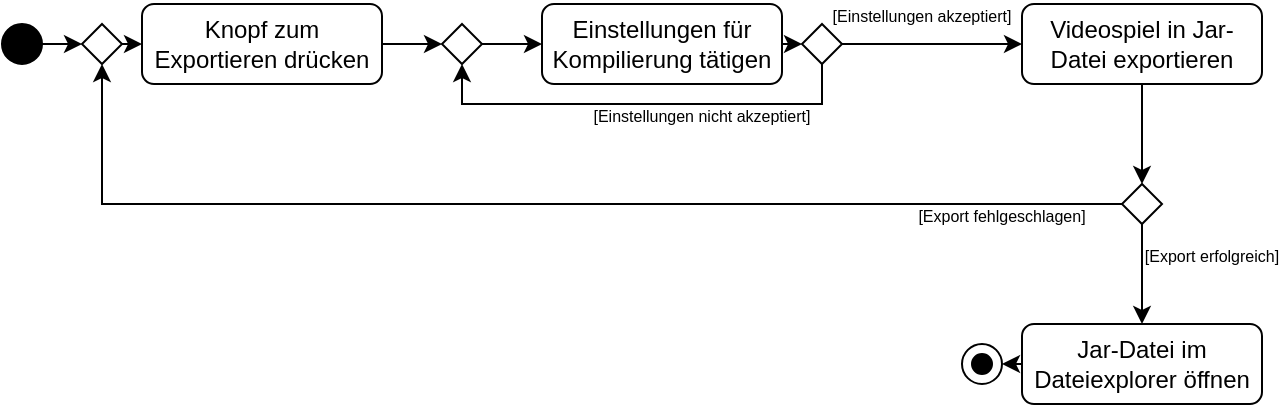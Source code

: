 <mxfile version="22.0.8" type="device">
  <diagram name="Seite-1" id="RIMdOpr2lOWzrgXlLLmI">
    <mxGraphModel dx="792" dy="429" grid="1" gridSize="10" guides="1" tooltips="1" connect="1" arrows="1" fold="1" page="1" pageScale="1" pageWidth="827" pageHeight="1169" background="none" math="0" shadow="0">
      <root>
        <mxCell id="0" />
        <mxCell id="1" parent="0" />
        <mxCell id="8ycK_79fRJv6SBO_BKyE-65" style="edgeStyle=orthogonalEdgeStyle;rounded=0;orthogonalLoop=1;jettySize=auto;html=1;exitX=1;exitY=0.5;exitDx=0;exitDy=0;entryX=0;entryY=0.5;entryDx=0;entryDy=0;" edge="1" parent="1" source="8ycK_79fRJv6SBO_BKyE-1" target="8ycK_79fRJv6SBO_BKyE-63">
          <mxGeometry relative="1" as="geometry" />
        </mxCell>
        <mxCell id="8ycK_79fRJv6SBO_BKyE-1" value="" style="ellipse;whiteSpace=wrap;html=1;aspect=fixed;fillColor=#000000;" vertex="1" parent="1">
          <mxGeometry x="50" y="50" width="20" height="20" as="geometry" />
        </mxCell>
        <mxCell id="8ycK_79fRJv6SBO_BKyE-62" style="edgeStyle=orthogonalEdgeStyle;rounded=0;orthogonalLoop=1;jettySize=auto;html=1;exitX=1;exitY=0.5;exitDx=0;exitDy=0;entryX=0;entryY=0.5;entryDx=0;entryDy=0;" edge="1" parent="1" source="8ycK_79fRJv6SBO_BKyE-3" target="8ycK_79fRJv6SBO_BKyE-57">
          <mxGeometry relative="1" as="geometry" />
        </mxCell>
        <mxCell id="8ycK_79fRJv6SBO_BKyE-3" value="Knopf zum Exportieren drücken" style="rounded=1;whiteSpace=wrap;html=1;" vertex="1" parent="1">
          <mxGeometry x="120" y="40" width="120" height="40" as="geometry" />
        </mxCell>
        <mxCell id="8ycK_79fRJv6SBO_BKyE-54" style="edgeStyle=orthogonalEdgeStyle;rounded=0;orthogonalLoop=1;jettySize=auto;html=1;exitX=1;exitY=0.5;exitDx=0;exitDy=0;entryX=0;entryY=0.5;entryDx=0;entryDy=0;" edge="1" parent="1" source="8ycK_79fRJv6SBO_BKyE-5" target="8ycK_79fRJv6SBO_BKyE-53">
          <mxGeometry relative="1" as="geometry" />
        </mxCell>
        <mxCell id="8ycK_79fRJv6SBO_BKyE-5" value="Einstellungen für Kompilierung tätigen" style="rounded=1;whiteSpace=wrap;html=1;" vertex="1" parent="1">
          <mxGeometry x="320" y="40" width="120" height="40" as="geometry" />
        </mxCell>
        <mxCell id="8ycK_79fRJv6SBO_BKyE-61" style="edgeStyle=orthogonalEdgeStyle;rounded=0;orthogonalLoop=1;jettySize=auto;html=1;exitX=0.5;exitY=1;exitDx=0;exitDy=0;entryX=0.5;entryY=0;entryDx=0;entryDy=0;" edge="1" parent="1" source="8ycK_79fRJv6SBO_BKyE-8" target="8ycK_79fRJv6SBO_BKyE-34">
          <mxGeometry relative="1" as="geometry" />
        </mxCell>
        <mxCell id="8ycK_79fRJv6SBO_BKyE-8" value="Videospiel in Jar-Datei exportieren" style="rounded=1;whiteSpace=wrap;html=1;" vertex="1" parent="1">
          <mxGeometry x="560" y="40" width="120" height="40" as="geometry" />
        </mxCell>
        <mxCell id="8ycK_79fRJv6SBO_BKyE-66" style="edgeStyle=orthogonalEdgeStyle;rounded=0;orthogonalLoop=1;jettySize=auto;html=1;exitX=0;exitY=0.5;exitDx=0;exitDy=0;entryX=0.5;entryY=1;entryDx=0;entryDy=0;" edge="1" parent="1" source="8ycK_79fRJv6SBO_BKyE-34" target="8ycK_79fRJv6SBO_BKyE-63">
          <mxGeometry relative="1" as="geometry" />
        </mxCell>
        <mxCell id="8ycK_79fRJv6SBO_BKyE-69" style="edgeStyle=orthogonalEdgeStyle;rounded=0;orthogonalLoop=1;jettySize=auto;html=1;exitX=0.5;exitY=1;exitDx=0;exitDy=0;entryX=0.5;entryY=0;entryDx=0;entryDy=0;" edge="1" parent="1" source="8ycK_79fRJv6SBO_BKyE-34" target="8ycK_79fRJv6SBO_BKyE-68">
          <mxGeometry relative="1" as="geometry" />
        </mxCell>
        <mxCell id="8ycK_79fRJv6SBO_BKyE-34" value="" style="rhombus;whiteSpace=wrap;html=1;" vertex="1" parent="1">
          <mxGeometry x="610" y="130" width="20" height="20" as="geometry" />
        </mxCell>
        <mxCell id="8ycK_79fRJv6SBO_BKyE-39" value="" style="ellipse;whiteSpace=wrap;html=1;aspect=fixed;" vertex="1" parent="1">
          <mxGeometry x="530" y="210" width="20" height="20" as="geometry" />
        </mxCell>
        <mxCell id="8ycK_79fRJv6SBO_BKyE-40" value="" style="ellipse;whiteSpace=wrap;html=1;aspect=fixed;fillColor=#000000;" vertex="1" parent="1">
          <mxGeometry x="535" y="215" width="10" height="10" as="geometry" />
        </mxCell>
        <mxCell id="8ycK_79fRJv6SBO_BKyE-56" style="edgeStyle=orthogonalEdgeStyle;rounded=0;orthogonalLoop=1;jettySize=auto;html=1;exitX=1;exitY=0.5;exitDx=0;exitDy=0;entryX=0;entryY=0.5;entryDx=0;entryDy=0;" edge="1" parent="1" source="8ycK_79fRJv6SBO_BKyE-53" target="8ycK_79fRJv6SBO_BKyE-8">
          <mxGeometry relative="1" as="geometry" />
        </mxCell>
        <mxCell id="8ycK_79fRJv6SBO_BKyE-59" style="edgeStyle=orthogonalEdgeStyle;rounded=0;orthogonalLoop=1;jettySize=auto;html=1;exitX=0.5;exitY=1;exitDx=0;exitDy=0;entryX=0.5;entryY=1;entryDx=0;entryDy=0;" edge="1" parent="1" source="8ycK_79fRJv6SBO_BKyE-53" target="8ycK_79fRJv6SBO_BKyE-57">
          <mxGeometry relative="1" as="geometry" />
        </mxCell>
        <mxCell id="8ycK_79fRJv6SBO_BKyE-53" value="" style="rhombus;whiteSpace=wrap;html=1;" vertex="1" parent="1">
          <mxGeometry x="450" y="50" width="20" height="20" as="geometry" />
        </mxCell>
        <mxCell id="8ycK_79fRJv6SBO_BKyE-55" value="&lt;font style=&quot;font-size: 8px;&quot;&gt;[Einstellungen akzeptiert]&lt;/font&gt;" style="text;html=1;strokeColor=none;fillColor=none;align=center;verticalAlign=middle;whiteSpace=wrap;rounded=0;" vertex="1" parent="1">
          <mxGeometry x="460" y="40" width="100" height="10" as="geometry" />
        </mxCell>
        <mxCell id="8ycK_79fRJv6SBO_BKyE-58" style="edgeStyle=orthogonalEdgeStyle;rounded=0;orthogonalLoop=1;jettySize=auto;html=1;exitX=1;exitY=0.5;exitDx=0;exitDy=0;entryX=0;entryY=0.5;entryDx=0;entryDy=0;" edge="1" parent="1" source="8ycK_79fRJv6SBO_BKyE-57" target="8ycK_79fRJv6SBO_BKyE-5">
          <mxGeometry relative="1" as="geometry" />
        </mxCell>
        <mxCell id="8ycK_79fRJv6SBO_BKyE-57" value="" style="rhombus;whiteSpace=wrap;html=1;" vertex="1" parent="1">
          <mxGeometry x="270" y="50" width="20" height="20" as="geometry" />
        </mxCell>
        <mxCell id="8ycK_79fRJv6SBO_BKyE-60" value="&lt;font style=&quot;font-size: 8px;&quot;&gt;[Einstellungen nicht akzeptiert]&lt;/font&gt;" style="text;html=1;strokeColor=none;fillColor=none;align=center;verticalAlign=middle;whiteSpace=wrap;rounded=0;" vertex="1" parent="1">
          <mxGeometry x="340" y="90" width="120" height="10" as="geometry" />
        </mxCell>
        <mxCell id="8ycK_79fRJv6SBO_BKyE-64" style="edgeStyle=orthogonalEdgeStyle;rounded=0;orthogonalLoop=1;jettySize=auto;html=1;exitX=1;exitY=0.5;exitDx=0;exitDy=0;entryX=0;entryY=0.5;entryDx=0;entryDy=0;" edge="1" parent="1" source="8ycK_79fRJv6SBO_BKyE-63" target="8ycK_79fRJv6SBO_BKyE-3">
          <mxGeometry relative="1" as="geometry" />
        </mxCell>
        <mxCell id="8ycK_79fRJv6SBO_BKyE-63" value="" style="rhombus;whiteSpace=wrap;html=1;" vertex="1" parent="1">
          <mxGeometry x="90" y="50" width="20" height="20" as="geometry" />
        </mxCell>
        <mxCell id="8ycK_79fRJv6SBO_BKyE-67" value="&lt;font style=&quot;font-size: 8px;&quot;&gt;[Export fehlgeschlagen]&lt;/font&gt;" style="text;html=1;strokeColor=none;fillColor=none;align=center;verticalAlign=middle;whiteSpace=wrap;rounded=0;" vertex="1" parent="1">
          <mxGeometry x="490" y="140" width="120" height="10" as="geometry" />
        </mxCell>
        <mxCell id="8ycK_79fRJv6SBO_BKyE-71" style="edgeStyle=orthogonalEdgeStyle;rounded=0;orthogonalLoop=1;jettySize=auto;html=1;exitX=0;exitY=0.5;exitDx=0;exitDy=0;entryX=1;entryY=0.5;entryDx=0;entryDy=0;" edge="1" parent="1" source="8ycK_79fRJv6SBO_BKyE-68" target="8ycK_79fRJv6SBO_BKyE-39">
          <mxGeometry relative="1" as="geometry" />
        </mxCell>
        <mxCell id="8ycK_79fRJv6SBO_BKyE-68" value="Jar-Datei im Dateiexplorer öffnen" style="rounded=1;whiteSpace=wrap;html=1;" vertex="1" parent="1">
          <mxGeometry x="560" y="200" width="120" height="40" as="geometry" />
        </mxCell>
        <mxCell id="8ycK_79fRJv6SBO_BKyE-72" value="&lt;font style=&quot;font-size: 8px;&quot;&gt;[Export erfolgreich]&lt;/font&gt;" style="text;html=1;strokeColor=none;fillColor=none;align=center;verticalAlign=middle;whiteSpace=wrap;rounded=0;" vertex="1" parent="1">
          <mxGeometry x="620" y="160" width="70" height="10" as="geometry" />
        </mxCell>
      </root>
    </mxGraphModel>
  </diagram>
</mxfile>

